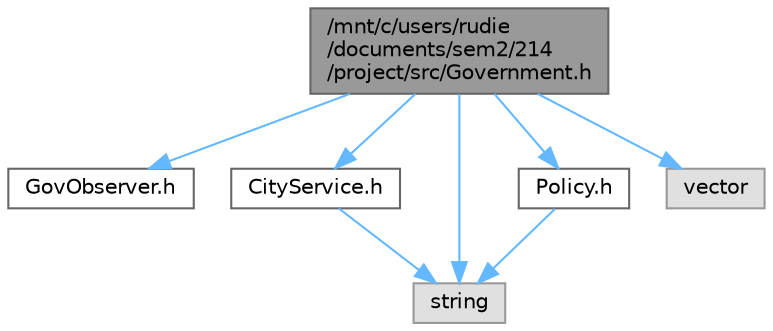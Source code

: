 digraph "/mnt/c/users/rudie/documents/sem2/214/project/src/Government.h"
{
 // LATEX_PDF_SIZE
  bgcolor="transparent";
  edge [fontname=Helvetica,fontsize=10,labelfontname=Helvetica,labelfontsize=10];
  node [fontname=Helvetica,fontsize=10,shape=box,height=0.2,width=0.4];
  Node1 [id="Node000001",label="/mnt/c/users/rudie\l/documents/sem2/214\l/project/src/Government.h",height=0.2,width=0.4,color="gray40", fillcolor="grey60", style="filled", fontcolor="black",tooltip="Definition of the Government class."];
  Node1 -> Node2 [id="edge8_Node000001_Node000002",color="steelblue1",style="solid",tooltip=" "];
  Node2 [id="Node000002",label="GovObserver.h",height=0.2,width=0.4,color="grey40", fillcolor="white", style="filled",URL="$GovObserver_8h.html",tooltip="Definition of the GovObserver class."];
  Node1 -> Node3 [id="edge9_Node000001_Node000003",color="steelblue1",style="solid",tooltip=" "];
  Node3 [id="Node000003",label="CityService.h",height=0.2,width=0.4,color="grey40", fillcolor="white", style="filled",URL="$CityService_8h.html",tooltip="Declaration of the CityService class."];
  Node3 -> Node4 [id="edge10_Node000003_Node000004",color="steelblue1",style="solid",tooltip=" "];
  Node4 [id="Node000004",label="string",height=0.2,width=0.4,color="grey60", fillcolor="#E0E0E0", style="filled",tooltip=" "];
  Node1 -> Node5 [id="edge11_Node000001_Node000005",color="steelblue1",style="solid",tooltip=" "];
  Node5 [id="Node000005",label="Policy.h",height=0.2,width=0.4,color="grey40", fillcolor="white", style="filled",URL="$Policy_8h.html",tooltip="Definition of the Policy class."];
  Node5 -> Node4 [id="edge12_Node000005_Node000004",color="steelblue1",style="solid",tooltip=" "];
  Node1 -> Node6 [id="edge13_Node000001_Node000006",color="steelblue1",style="solid",tooltip=" "];
  Node6 [id="Node000006",label="vector",height=0.2,width=0.4,color="grey60", fillcolor="#E0E0E0", style="filled",tooltip=" "];
  Node1 -> Node4 [id="edge14_Node000001_Node000004",color="steelblue1",style="solid",tooltip=" "];
}
